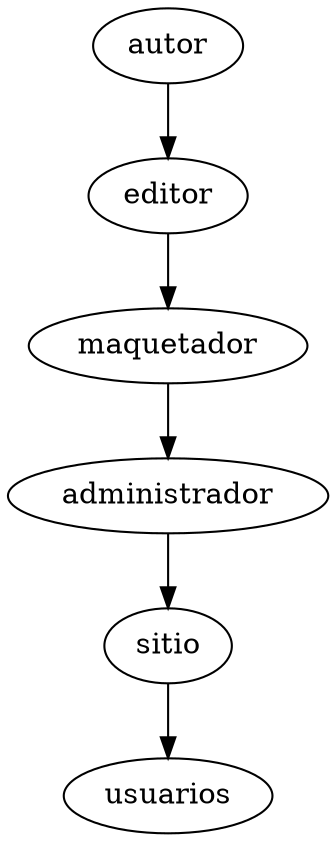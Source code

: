 digraph workflow {
	autor -> editor;
	editor -> maquetador;
	maquetador -> administrador;
	administrador -> sitio;
	sitio -> usuarios;
}